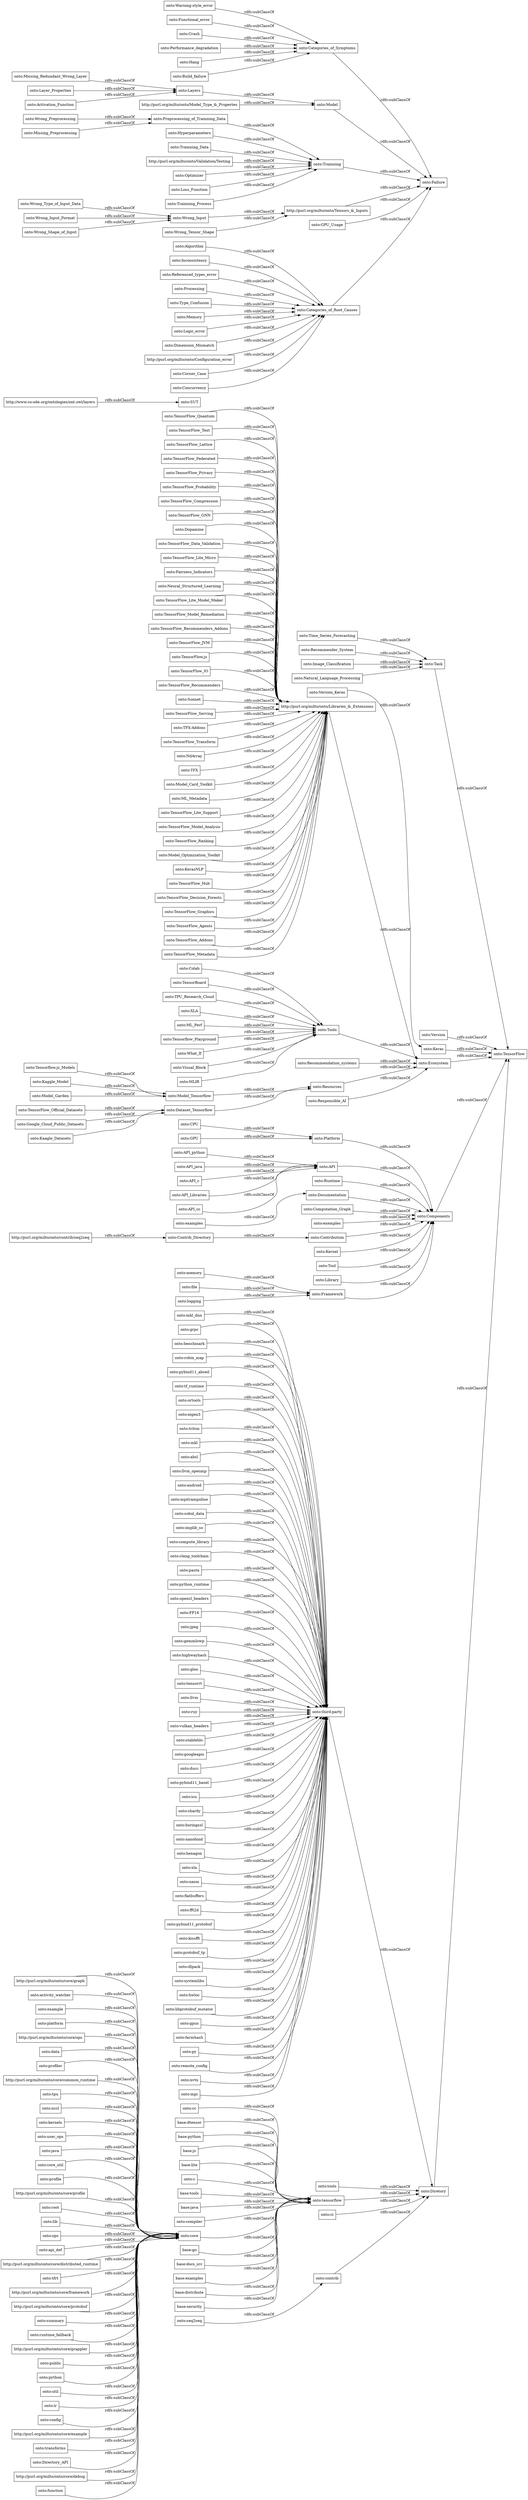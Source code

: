 digraph ar2dtool_diagram { 
rankdir=LR;
size="1000"
node [shape = rectangle, color="black"]; "onto:compute_library" "http://purl.org/milto/onto/core/common_runtime" "onto:tpu" "http://www.co-ode.org/ontologies/ont.owl/layers" "base:lite" "onto:Version_Keras" "onto:nccl" "onto:Tools" "onto:exemples" "onto:Algorithm" "onto:file" "onto:TensorFlow.js" "onto:c" "onto:kernels" "onto:highwayhash" "onto:contrib" "onto:Wrong_Shape_of_Input" "onto:gloo" "onto:Diretory" "onto:user_ops" "onto:Contrib_Directory" "onto:TensorFlow_IO" "onto:Documentation" "onto:Kernel" "onto:tensorrt" "onto:llvm" "onto:java" "onto:core_util" "onto:profile" "http://purl.org/milto/onto/core/profile" "onto:ci" "onto:TensorFlow_Recommenders" "onto:Categories_of_Symptoms" "onto:Tool" "onto:ruy" "base:tools" "onto:Preprocessing_of_Trainning_Data" "onto:Image_Classification" "onto:Wrong_Type_of_Input_Data" "onto:Sonnet" "onto:vulkan_headers" "onto:stablehlo" "onto:Version" "onto:root" "onto:Natural_Language_Processing" "onto:Hyperparameters" "onto:Library" "onto:lib" "onto:ops" "base:java" "onto:TensorFlow_Serving" "onto:Model_Garden" "onto:googleapis" "onto:ducc" "onto:api_def" "onto:Tensorflow.js_Models" "http://purl.org/milto/onto/core/distributed_runtime" "onto:pybind11_bazel" "onto:TFX-Addons" "onto:CPU" "onto:TensorFlow_Transform" "onto:GPU" "http://purl.org/milto/onto/Conﬁguration_error" "onto:icu" "onto:tfrt" "onto:Trainning_Data" "onto:NdArray" "onto:Responsible_AI" "http://purl.org/milto/onto/core/framework" "onto:shardy" "onto:TFX" "http://purl.org/milto/onto/core/protobuf" "onto:summary" "onto:boringssl" "onto:Corner_Case" "onto:nanobind" "onto:Model_Card_Toolkit" "onto:API_cc" "onto:Contribution" "onto:ML_Metadata" "onto:hexagon" "onto:compiler" "onto:Tensorflow_Playground" "onto:xla" "onto:nasm" "onto:flatbuffers" "onto:TensorFlow_Lite_Support" "onto:runtime_fallback" "http://purl.org/milto/onto/Validation/Testing" "onto:TensorFlow_Model_Analysis" "onto:fft2d" "onto:tensorflow" "http://purl.org/milto/onto/contrib/seq2seq" "onto:Kaagle_Datasets" "onto:Optimizer" "onto:pybind11_protobuf" "onto:Hang" "onto:TensorFlow_Ranking" "http://purl.org/milto/onto/core/grappler" "onto:core" "onto:Wrong_Input" "onto:Concurrency" "onto:kissfft" "onto:Wrong_Input_Format" "onto:TensorFlow_Official_Datasets" "base:go" "onto:protobuf_tp" "onto:Resources" "onto:Framework" "onto:Activation_Function" "onto:Wrong_Preprocessing" "onto:Task" "onto:What_If" "onto:Keras" "onto:Model_Optimization_Toolkit" "onto:public" "onto:dlpack" "onto:Missing_Preprocessing" "onto:Inconsistency" "onto:KerasNLP" "onto:systemlibs" "onto:Visual_Block" "onto:TensorFlow_Hub" "onto:tools" "onto:hwloc" "onto:MLIR" "onto:libprotobuf_mutator" "onto:Colab" "onto:gpus" "onto:Layers" "onto:TensorFlow_Decision_Forests" "onto:TensorFlow_Graphics" "onto:farmhash" "onto:Loss_Function" "onto:Missing_Redundant_Wrong_Layer" "onto:Trainning_Process" "onto:py" "onto:python" "onto:remote_config" "onto:API_python" "onto:Time_Series_Forecasting" "onto:util" "onto:Platform" "onto:nvtx" "onto:mpi" "onto:Referenced_types_error" "onto:TensorFlow_Agents" "onto:mkl_dnn" "onto:TensorBoard" "onto:TensorFlow_Addons" "onto:Recommender_System" "onto:grpc" "onto:ir" "onto:SUT" "onto:Build_failure" "onto:benchmark" "onto:TensorFlow_Metadata" "onto:Warning-style_error" "onto:robin_map" "onto:logging" "onto:Model" "onto:TensorFlow_Quantum" "onto:config" "onto:Layer_Properties" "onto:Processing" "onto:Type_Confusion" "onto:Trainning" "onto:Google_Cloud_Public_Datasets" "onto:TensorFlow" "base:docs_src" "base:examples" "onto:pybind11_abseil" "onto:Memory" "onto:tf_runtime" "onto:memory" "onto:TensorFlow_Text" "onto:ortools" "onto:Ecosystem" "onto:eigen3" "onto:triton" "onto:Dataset_Tensorflow" "onto:TPU_Research_Cloud" "onto:third-party" "onto:Failure" "onto:Categories_of_Root_Causes" "base:distribute" "onto:TensorFlow_Lattice" "onto:TensorFlow_Federated" "onto:TensorFlow_Privacy" "onto:mkl" "onto:API" "base:security" "onto:Kaggle_Model" "onto:TensorFlow_Probability" "http://purl.org/milto/onto/core/example" "onto:Functional_error" "http://purl.org/milto/onto/Libraries_&_Extensions" "onto:transforms" "onto:Directory_API" "onto:absl" "http://purl.org/milto/onto/core/debug" "onto:function" "onto:Logic_error" "onto:cc" "onto:XLA" "onto:Dimension_Mismatch" "onto:TensorFlow_Compression" "onto:Runtime" "onto:Model_Tensorflow" "onto:GPU_Usage" "onto:TensorFlow_GNN" "http://purl.org/milto/onto/Tensors_&_Inputs" "onto:llvm_openmp" "onto:API_java" "http://purl.org/milto/onto/core/graph" "http://purl.org/milto/onto/Model_Type_&_Propertes" "onto:Dopamine" "onto:activity_watcher" "onto:example" "onto:android" "onto:platform" "onto:seq2seq" "onto:mpitrampoline" "http://purl.org/milto/onto/core/ops" "onto:sobol_data" "onto:TensorFlow_Data_Validation" "onto:implib_so" "base:dtensor" "onto:TensorFlow_Lite_Micro" "onto:clang_toolchain" "base:python" "onto:Fairness_Indicators" "onto:Crash" "onto:API_c" "onto:API_Libraries" "onto:pasta" "onto:data" "onto:ML_Perf" "onto:Performance_degradation" "onto:Neural_Structured_Learning" "onto:TensorFlow_Lite_Model_Maker" "onto:TensorFlow_Model_Remediation" "onto:python_runtime" "onto:TensorFlow_Recommenders_Addons" "onto:opencl_headers" "onto:FP16" "onto:Wrong_Tensor_Shape" "onto:jpeg" "onto:TensorFlow_JVM" "onto:Computation_Graph" "onto:Components" "base:js" "onto:profiler" "onto:examples" "onto:gemmlowp" "onto:Recommendation_systems" ; /*classes style*/
	"http://purl.org/milto/onto/core/grappler" -> "onto:core" [ label = "rdfs:subClassOf" ];
	"onto:flatbuffers" -> "onto:third-party" [ label = "rdfs:subClassOf" ];
	"onto:Trainning_Process" -> "onto:Trainning" [ label = "rdfs:subClassOf" ];
	"onto:ML_Metadata" -> "http://purl.org/milto/onto/Libraries_&_Extensions" [ label = "rdfs:subClassOf" ];
	"onto:python_runtime" -> "onto:third-party" [ label = "rdfs:subClassOf" ];
	"onto:TensorFlow_Lite_Micro" -> "http://purl.org/milto/onto/Libraries_&_Extensions" [ label = "rdfs:subClassOf" ];
	"onto:Categories_of_Root_Causes" -> "onto:Failure" [ label = "rdfs:subClassOf" ];
	"onto:tensorrt" -> "onto:third-party" [ label = "rdfs:subClassOf" ];
	"onto:profiler" -> "onto:core" [ label = "rdfs:subClassOf" ];
	"onto:Wrong_Tensor_Shape" -> "http://purl.org/milto/onto/Tensors_&_Inputs" [ label = "rdfs:subClassOf" ];
	"onto:Wrong_Preprocessing" -> "onto:Preprocessing_of_Trainning_Data" [ label = "rdfs:subClassOf" ];
	"onto:Loss_Function" -> "onto:Trainning" [ label = "rdfs:subClassOf" ];
	"onto:root" -> "onto:core" [ label = "rdfs:subClassOf" ];
	"onto:clang_toolchain" -> "onto:third-party" [ label = "rdfs:subClassOf" ];
	"onto:examples" -> "onto:Documentation" [ label = "rdfs:subClassOf" ];
	"onto:TensorFlow_GNN" -> "http://purl.org/milto/onto/Libraries_&_Extensions" [ label = "rdfs:subClassOf" ];
	"onto:Task" -> "onto:TensorFlow" [ label = "rdfs:subClassOf" ];
	"onto:Categories_of_Symptoms" -> "onto:Failure" [ label = "rdfs:subClassOf" ];
	"http://purl.org/milto/onto/Libraries_&_Extensions" -> "onto:Ecosystem" [ label = "rdfs:subClassOf" ];
	"onto:exemples" -> "onto:Components" [ label = "rdfs:subClassOf" ];
	"onto:Version" -> "onto:TensorFlow" [ label = "rdfs:subClassOf" ];
	"onto:Logic_error" -> "onto:Categories_of_Root_Causes" [ label = "rdfs:subClassOf" ];
	"onto:fft2d" -> "onto:third-party" [ label = "rdfs:subClassOf" ];
	"http://purl.org/milto/onto/Tensors_&_Inputs" -> "onto:Failure" [ label = "rdfs:subClassOf" ];
	"onto:Visual_Block" -> "onto:Tools" [ label = "rdfs:subClassOf" ];
	"onto:sobol_data" -> "onto:third-party" [ label = "rdfs:subClassOf" ];
	"onto:tf_runtime" -> "onto:third-party" [ label = "rdfs:subClassOf" ];
	"onto:Trainning_Data" -> "onto:Trainning" [ label = "rdfs:subClassOf" ];
	"onto:robin_map" -> "onto:third-party" [ label = "rdfs:subClassOf" ];
	"onto:API_cc" -> "onto:API" [ label = "rdfs:subClassOf" ];
	"onto:triton" -> "onto:third-party" [ label = "rdfs:subClassOf" ];
	"onto:Natural_Language_Processing" -> "onto:Task" [ label = "rdfs:subClassOf" ];
	"onto:TensorFlow_Hub" -> "http://purl.org/milto/onto/Libraries_&_Extensions" [ label = "rdfs:subClassOf" ];
	"http://purl.org/milto/onto/core/graph" -> "onto:core" [ label = "rdfs:subClassOf" ];
	"onto:benchmark" -> "onto:third-party" [ label = "rdfs:subClassOf" ];
	"onto:python" -> "onto:core" [ label = "rdfs:subClassOf" ];
	"onto:MLIR" -> "onto:Tools" [ label = "rdfs:subClassOf" ];
	"onto:TFX-Addons" -> "http://purl.org/milto/onto/Libraries_&_Extensions" [ label = "rdfs:subClassOf" ];
	"onto:kissfft" -> "onto:third-party" [ label = "rdfs:subClassOf" ];
	"onto:nanobind" -> "onto:third-party" [ label = "rdfs:subClassOf" ];
	"onto:Version_Keras" -> "onto:Keras" [ label = "rdfs:subClassOf" ];
	"onto:kernels" -> "onto:core" [ label = "rdfs:subClassOf" ];
	"onto:Kaagle_Datasets" -> "onto:Dataset_Tensorflow" [ label = "rdfs:subClassOf" ];
	"onto:TensorFlow_JVM" -> "http://purl.org/milto/onto/Libraries_&_Extensions" [ label = "rdfs:subClassOf" ];
	"onto:KerasNLP" -> "http://purl.org/milto/onto/Libraries_&_Extensions" [ label = "rdfs:subClassOf" ];
	"onto:hwloc" -> "onto:third-party" [ label = "rdfs:subClassOf" ];
	"onto:Activation_Function" -> "onto:Layers" [ label = "rdfs:subClassOf" ];
	"onto:Neural_Structured_Learning" -> "http://purl.org/milto/onto/Libraries_&_Extensions" [ label = "rdfs:subClassOf" ];
	"onto:stablehlo" -> "onto:third-party" [ label = "rdfs:subClassOf" ];
	"onto:Inconsistency" -> "onto:Categories_of_Root_Causes" [ label = "rdfs:subClassOf" ];
	"http://purl.org/milto/onto/Model_Type_&_Propertes" -> "onto:Model" [ label = "rdfs:subClassOf" ];
	"onto:eigen3" -> "onto:third-party" [ label = "rdfs:subClassOf" ];
	"onto:Hang" -> "onto:Categories_of_Symptoms" [ label = "rdfs:subClassOf" ];
	"onto:Processing" -> "onto:Categories_of_Root_Causes" [ label = "rdfs:subClassOf" ];
	"onto:util" -> "onto:core" [ label = "rdfs:subClassOf" ];
	"onto:mpitrampoline" -> "onto:third-party" [ label = "rdfs:subClassOf" ];
	"onto:TensorFlow_Recommenders" -> "http://purl.org/milto/onto/Libraries_&_Extensions" [ label = "rdfs:subClassOf" ];
	"onto:lib" -> "onto:core" [ label = "rdfs:subClassOf" ];
	"onto:ML_Perf" -> "onto:Tools" [ label = "rdfs:subClassOf" ];
	"onto:CPU" -> "onto:Platform" [ label = "rdfs:subClassOf" ];
	"onto:nasm" -> "onto:third-party" [ label = "rdfs:subClassOf" ];
	"onto:Platform" -> "onto:Components" [ label = "rdfs:subClassOf" ];
	"onto:Sonnet" -> "http://purl.org/milto/onto/Libraries_&_Extensions" [ label = "rdfs:subClassOf" ];
	"onto:protobuf_tp" -> "onto:third-party" [ label = "rdfs:subClassOf" ];
	"onto:Kaggle_Model" -> "onto:Model_Tensorflow" [ label = "rdfs:subClassOf" ];
	"onto:Functional_error" -> "onto:Categories_of_Symptoms" [ label = "rdfs:subClassOf" ];
	"onto:Wrong_Type_of_Input_Data" -> "onto:Wrong_Input" [ label = "rdfs:subClassOf" ];
	"onto:Computation_Graph" -> "onto:Components" [ label = "rdfs:subClassOf" ];
	"onto:Image_Classification" -> "onto:Task" [ label = "rdfs:subClassOf" ];
	"onto:Dataset_Tensorflow" -> "onto:Resources" [ label = "rdfs:subClassOf" ];
	"onto:Framework" -> "onto:Components" [ label = "rdfs:subClassOf" ];
	"onto:tpu" -> "onto:core" [ label = "rdfs:subClassOf" ];
	"onto:Tensorflow_Playground" -> "onto:Tools" [ label = "rdfs:subClassOf" ];
	"onto:What_If" -> "onto:Tools" [ label = "rdfs:subClassOf" ];
	"onto:py" -> "onto:third-party" [ label = "rdfs:subClassOf" ];
	"onto:Performance_degradation" -> "onto:Categories_of_Symptoms" [ label = "rdfs:subClassOf" ];
	"onto:Optimizer" -> "onto:Trainning" [ label = "rdfs:subClassOf" ];
	"onto:GPU" -> "onto:Platform" [ label = "rdfs:subClassOf" ];
	"onto:TensorFlow_Graphics" -> "http://purl.org/milto/onto/Libraries_&_Extensions" [ label = "rdfs:subClassOf" ];
	"onto:public" -> "onto:core" [ label = "rdfs:subClassOf" ];
	"http://purl.org/milto/onto/core/ops" -> "onto:core" [ label = "rdfs:subClassOf" ];
	"onto:pybind11_abseil" -> "onto:third-party" [ label = "rdfs:subClassOf" ];
	"onto:TensorFlow_Model_Analysis" -> "http://purl.org/milto/onto/Libraries_&_Extensions" [ label = "rdfs:subClassOf" ];
	"onto:TPU_Research_Cloud" -> "onto:Tools" [ label = "rdfs:subClassOf" ];
	"onto:Fairness_Indicators" -> "http://purl.org/milto/onto/Libraries_&_Extensions" [ label = "rdfs:subClassOf" ];
	"onto:function" -> "onto:core" [ label = "rdfs:subClassOf" ];
	"onto:Crash" -> "onto:Categories_of_Symptoms" [ label = "rdfs:subClassOf" ];
	"onto:pybind11_protobuf" -> "onto:third-party" [ label = "rdfs:subClassOf" ];
	"onto:Preprocessing_of_Trainning_Data" -> "onto:Trainning" [ label = "rdfs:subClassOf" ];
	"onto:jpeg" -> "onto:third-party" [ label = "rdfs:subClassOf" ];
	"onto:TensorFlow_Federated" -> "http://purl.org/milto/onto/Libraries_&_Extensions" [ label = "rdfs:subClassOf" ];
	"onto:Memory" -> "onto:Categories_of_Root_Causes" [ label = "rdfs:subClassOf" ];
	"onto:TensorFlow_Lite_Model_Maker" -> "http://purl.org/milto/onto/Libraries_&_Extensions" [ label = "rdfs:subClassOf" ];
	"onto:TensorFlow_Quantum" -> "http://purl.org/milto/onto/Libraries_&_Extensions" [ label = "rdfs:subClassOf" ];
	"onto:absl" -> "onto:third-party" [ label = "rdfs:subClassOf" ];
	"onto:Google_Cloud_Public_Datasets" -> "onto:Dataset_Tensorflow" [ label = "rdfs:subClassOf" ];
	"onto:ortools" -> "onto:third-party" [ label = "rdfs:subClassOf" ];
	"onto:dlpack" -> "onto:third-party" [ label = "rdfs:subClassOf" ];
	"onto:example" -> "onto:core" [ label = "rdfs:subClassOf" ];
	"onto:ducc" -> "onto:third-party" [ label = "rdfs:subClassOf" ];
	"onto:ops" -> "onto:core" [ label = "rdfs:subClassOf" ];
	"onto:cc" -> "onto:tensorflow" [ label = "rdfs:subClassOf" ];
	"onto:user_ops" -> "onto:core" [ label = "rdfs:subClassOf" ];
	"onto:Tensorflow.js_Models" -> "onto:Model_Tensorflow" [ label = "rdfs:subClassOf" ];
	"onto:gloo" -> "onto:third-party" [ label = "rdfs:subClassOf" ];
	"onto:compiler" -> "onto:tensorflow" [ label = "rdfs:subClassOf" ];
	"onto:Corner_Case" -> "onto:Categories_of_Root_Causes" [ label = "rdfs:subClassOf" ];
	"onto:Directory_API" -> "onto:core" [ label = "rdfs:subClassOf" ];
	"onto:Warning-style_error" -> "onto:Categories_of_Symptoms" [ label = "rdfs:subClassOf" ];
	"onto:TensorFlow_Data_Validation" -> "http://purl.org/milto/onto/Libraries_&_Extensions" [ label = "rdfs:subClassOf" ];
	"onto:Tools" -> "onto:Ecosystem" [ label = "rdfs:subClassOf" ];
	"onto:config" -> "onto:core" [ label = "rdfs:subClassOf" ];
	"base:security" -> "onto:tensorflow" [ label = "rdfs:subClassOf" ];
	"onto:java" -> "onto:core" [ label = "rdfs:subClassOf" ];
	"onto:TensorFlow_Lite_Support" -> "http://purl.org/milto/onto/Libraries_&_Extensions" [ label = "rdfs:subClassOf" ];
	"onto:Dopamine" -> "http://purl.org/milto/onto/Libraries_&_Extensions" [ label = "rdfs:subClassOf" ];
	"onto:file" -> "onto:Framework" [ label = "rdfs:subClassOf" ];
	"onto:TensorFlow_Agents" -> "http://purl.org/milto/onto/Libraries_&_Extensions" [ label = "rdfs:subClassOf" ];
	"http://purl.org/milto/onto/core/protobuf" -> "onto:core" [ label = "rdfs:subClassOf" ];
	"http://purl.org/milto/onto/Conﬁguration_error" -> "onto:Categories_of_Root_Causes" [ label = "rdfs:subClassOf" ];
	"onto:Contribution" -> "onto:Components" [ label = "rdfs:subClassOf" ];
	"onto:Tool" -> "onto:Components" [ label = "rdfs:subClassOf" ];
	"onto:core" -> "onto:tensorflow" [ label = "rdfs:subClassOf" ];
	"onto:TensorFlow_Serving" -> "http://purl.org/milto/onto/Libraries_&_Extensions" [ label = "rdfs:subClassOf" ];
	"onto:profile" -> "onto:core" [ label = "rdfs:subClassOf" ];
	"onto:transforms" -> "onto:core" [ label = "rdfs:subClassOf" ];
	"onto:Missing_Redundant_Wrong_Layer" -> "onto:Layers" [ label = "rdfs:subClassOf" ];
	"onto:xla" -> "onto:third-party" [ label = "rdfs:subClassOf" ];
	"onto:Resources" -> "onto:Ecosystem" [ label = "rdfs:subClassOf" ];
	"onto:Hyperparameters" -> "onto:Trainning" [ label = "rdfs:subClassOf" ];
	"onto:TensorFlow_Probability" -> "http://purl.org/milto/onto/Libraries_&_Extensions" [ label = "rdfs:subClassOf" ];
	"onto:Documentation" -> "onto:Components" [ label = "rdfs:subClassOf" ];
	"base:java" -> "onto:tensorflow" [ label = "rdfs:subClassOf" ];
	"onto:Type_Confusion" -> "onto:Categories_of_Root_Causes" [ label = "rdfs:subClassOf" ];
	"onto:Layers" -> "onto:Model" [ label = "rdfs:subClassOf" ];
	"base:distribute" -> "onto:tensorflow" [ label = "rdfs:subClassOf" ];
	"onto:api_def" -> "onto:core" [ label = "rdfs:subClassOf" ];
	"onto:tensorflow" -> "onto:Diretory" [ label = "rdfs:subClassOf" ];
	"onto:icu" -> "onto:third-party" [ label = "rdfs:subClassOf" ];
	"onto:Trainning" -> "onto:Failure" [ label = "rdfs:subClassOf" ];
	"onto:mpi" -> "onto:third-party" [ label = "rdfs:subClassOf" ];
	"base:tools" -> "onto:tensorflow" [ label = "rdfs:subClassOf" ];
	"onto:c" -> "onto:tensorflow" [ label = "rdfs:subClassOf" ];
	"onto:tfrt" -> "onto:core" [ label = "rdfs:subClassOf" ];
	"onto:API_Libraries" -> "onto:API" [ label = "rdfs:subClassOf" ];
	"onto:TensorFlow_Addons" -> "http://purl.org/milto/onto/Libraries_&_Extensions" [ label = "rdfs:subClassOf" ];
	"onto:Recommender_System" -> "onto:Task" [ label = "rdfs:subClassOf" ];
	"onto:memory" -> "onto:Framework" [ label = "rdfs:subClassOf" ];
	"onto:llvm" -> "onto:third-party" [ label = "rdfs:subClassOf" ];
	"onto:Model_Card_Toolkit" -> "http://purl.org/milto/onto/Libraries_&_Extensions" [ label = "rdfs:subClassOf" ];
	"onto:opencl_headers" -> "onto:third-party" [ label = "rdfs:subClassOf" ];
	"onto:shardy" -> "onto:third-party" [ label = "rdfs:subClassOf" ];
	"onto:Time_Series_Forecasting" -> "onto:Task" [ label = "rdfs:subClassOf" ];
	"onto:TensorBoard" -> "onto:Tools" [ label = "rdfs:subClassOf" ];
	"onto:pasta" -> "onto:third-party" [ label = "rdfs:subClassOf" ];
	"onto:TensorFlow_Decision_Forests" -> "http://purl.org/milto/onto/Libraries_&_Extensions" [ label = "rdfs:subClassOf" ];
	"onto:API" -> "onto:Components" [ label = "rdfs:subClassOf" ];
	"onto:googleapis" -> "onto:third-party" [ label = "rdfs:subClassOf" ];
	"onto:Recommendation_systems" -> "onto:Ecosystem" [ label = "rdfs:subClassOf" ];
	"onto:runtime_fallback" -> "onto:core" [ label = "rdfs:subClassOf" ];
	"onto:TensorFlow_IO" -> "http://purl.org/milto/onto/Libraries_&_Extensions" [ label = "rdfs:subClassOf" ];
	"onto:gemmlowp" -> "onto:third-party" [ label = "rdfs:subClassOf" ];
	"onto:TensorFlow_Official_Datasets" -> "onto:Dataset_Tensorflow" [ label = "rdfs:subClassOf" ];
	"onto:FP16" -> "onto:third-party" [ label = "rdfs:subClassOf" ];
	"onto:TensorFlow_Recommenders_Addons" -> "http://purl.org/milto/onto/Libraries_&_Extensions" [ label = "rdfs:subClassOf" ];
	"onto:tools" -> "onto:Diretory" [ label = "rdfs:subClassOf" ];
	"onto:llvm_openmp" -> "onto:third-party" [ label = "rdfs:subClassOf" ];
	"onto:Kernel" -> "onto:Components" [ label = "rdfs:subClassOf" ];
	"onto:mkl_dnn" -> "onto:third-party" [ label = "rdfs:subClassOf" ];
	"onto:TFX" -> "http://purl.org/milto/onto/Libraries_&_Extensions" [ label = "rdfs:subClassOf" ];
	"onto:mkl" -> "onto:third-party" [ label = "rdfs:subClassOf" ];
	"http://purl.org/milto/onto/Validation/Testing" -> "onto:Trainning" [ label = "rdfs:subClassOf" ];
	"http://www.co-ode.org/ontologies/ont.owl/layers" -> "onto:SUT" [ label = "rdfs:subClassOf" ];
	"onto:nvtx" -> "onto:third-party" [ label = "rdfs:subClassOf" ];
	"onto:Algorithm" -> "onto:Categories_of_Root_Causes" [ label = "rdfs:subClassOf" ];
	"onto:NdArray" -> "http://purl.org/milto/onto/Libraries_&_Extensions" [ label = "rdfs:subClassOf" ];
	"onto:Runtime" -> "onto:Components" [ label = "rdfs:subClassOf" ];
	"onto:Ecosystem" -> "onto:TensorFlow" [ label = "rdfs:subClassOf" ];
	"onto:Keras" -> "onto:TensorFlow" [ label = "rdfs:subClassOf" ];
	"onto:compute_library" -> "onto:third-party" [ label = "rdfs:subClassOf" ];
	"onto:ci" -> "onto:Diretory" [ label = "rdfs:subClassOf" ];
	"base:dtensor" -> "onto:tensorflow" [ label = "rdfs:subClassOf" ];
	"onto:implib_so" -> "onto:third-party" [ label = "rdfs:subClassOf" ];
	"onto:TensorFlow_Model_Remediation" -> "http://purl.org/milto/onto/Libraries_&_Extensions" [ label = "rdfs:subClassOf" ];
	"onto:TensorFlow_Compression" -> "http://purl.org/milto/onto/Libraries_&_Extensions" [ label = "rdfs:subClassOf" ];
	"onto:seq2seq" -> "onto:contrib" [ label = "rdfs:subClassOf" ];
	"onto:pybind11_bazel" -> "onto:third-party" [ label = "rdfs:subClassOf" ];
	"onto:TensorFlow_Lattice" -> "http://purl.org/milto/onto/Libraries_&_Extensions" [ label = "rdfs:subClassOf" ];
	"onto:farmhash" -> "onto:third-party" [ label = "rdfs:subClassOf" ];
	"onto:summary" -> "onto:core" [ label = "rdfs:subClassOf" ];
	"onto:android" -> "onto:third-party" [ label = "rdfs:subClassOf" ];
	"http://purl.org/milto/onto/contrib/seq2seq" -> "onto:Contrib_Directory" [ label = "rdfs:subClassOf" ];
	"onto:GPU_Usage" -> "onto:Failure" [ label = "rdfs:subClassOf" ];
	"base:examples" -> "onto:tensorflow" [ label = "rdfs:subClassOf" ];
	"onto:logging" -> "onto:Framework" [ label = "rdfs:subClassOf" ];
	"http://purl.org/milto/onto/core/distributed_runtime" -> "onto:core" [ label = "rdfs:subClassOf" ];
	"http://purl.org/milto/onto/core/example" -> "onto:core" [ label = "rdfs:subClassOf" ];
	"onto:grpc" -> "onto:third-party" [ label = "rdfs:subClassOf" ];
	"onto:Wrong_Input" -> "http://purl.org/milto/onto/Tensors_&_Inputs" [ label = "rdfs:subClassOf" ];
	"onto:TensorFlow_Privacy" -> "http://purl.org/milto/onto/Libraries_&_Extensions" [ label = "rdfs:subClassOf" ];
	"onto:ruy" -> "onto:third-party" [ label = "rdfs:subClassOf" ];
	"onto:Model" -> "onto:Failure" [ label = "rdfs:subClassOf" ];
	"onto:Diretory" -> "onto:TensorFlow" [ label = "rdfs:subClassOf" ];
	"onto:Dimension_Mismatch" -> "onto:Categories_of_Root_Causes" [ label = "rdfs:subClassOf" ];
	"base:docs_src" -> "onto:tensorflow" [ label = "rdfs:subClassOf" ];
	"onto:core_util" -> "onto:core" [ label = "rdfs:subClassOf" ];
	"onto:Colab" -> "onto:Tools" [ label = "rdfs:subClassOf" ];
	"onto:Referenced_types_error" -> "onto:Categories_of_Root_Causes" [ label = "rdfs:subClassOf" ];
	"onto:boringssl" -> "onto:third-party" [ label = "rdfs:subClassOf" ];
	"onto:systemlibs" -> "onto:third-party" [ label = "rdfs:subClassOf" ];
	"onto:XLA" -> "onto:Tools" [ label = "rdfs:subClassOf" ];
	"onto:API_c" -> "onto:API" [ label = "rdfs:subClassOf" ];
	"base:python" -> "onto:tensorflow" [ label = "rdfs:subClassOf" ];
	"onto:Responsible_AI" -> "onto:Ecosystem" [ label = "rdfs:subClassOf" ];
	"onto:vulkan_headers" -> "onto:third-party" [ label = "rdfs:subClassOf" ];
	"onto:Missing_Preprocessing" -> "onto:Preprocessing_of_Trainning_Data" [ label = "rdfs:subClassOf" ];
	"onto:Model_Tensorflow" -> "onto:Resources" [ label = "rdfs:subClassOf" ];
	"onto:gpus" -> "onto:third-party" [ label = "rdfs:subClassOf" ];
	"onto:Build_failure" -> "onto:Categories_of_Symptoms" [ label = "rdfs:subClassOf" ];
	"http://purl.org/milto/onto/core/common_runtime" -> "onto:core" [ label = "rdfs:subClassOf" ];
	"onto:remote_config" -> "onto:third-party" [ label = "rdfs:subClassOf" ];
	"onto:API_python" -> "onto:API" [ label = "rdfs:subClassOf" ];
	"http://purl.org/milto/onto/core/profile" -> "onto:core" [ label = "rdfs:subClassOf" ];
	"http://purl.org/milto/onto/core/debug" -> "onto:core" [ label = "rdfs:subClassOf" ];
	"onto:TensorFlow_Text" -> "http://purl.org/milto/onto/Libraries_&_Extensions" [ label = "rdfs:subClassOf" ];
	"base:lite" -> "onto:tensorflow" [ label = "rdfs:subClassOf" ];
	"base:js" -> "onto:tensorflow" [ label = "rdfs:subClassOf" ];
	"onto:TensorFlow_Metadata" -> "http://purl.org/milto/onto/Libraries_&_Extensions" [ label = "rdfs:subClassOf" ];
	"http://purl.org/milto/onto/core/framework" -> "onto:core" [ label = "rdfs:subClassOf" ];
	"onto:highwayhash" -> "onto:third-party" [ label = "rdfs:subClassOf" ];
	"onto:platform" -> "onto:core" [ label = "rdfs:subClassOf" ];
	"onto:Wrong_Shape_of_Input" -> "onto:Wrong_Input" [ label = "rdfs:subClassOf" ];
	"onto:Model_Optimization_Toolkit" -> "http://purl.org/milto/onto/Libraries_&_Extensions" [ label = "rdfs:subClassOf" ];
	"onto:Wrong_Input_Format" -> "onto:Wrong_Input" [ label = "rdfs:subClassOf" ];
	"onto:TensorFlow.js" -> "http://purl.org/milto/onto/Libraries_&_Extensions" [ label = "rdfs:subClassOf" ];
	"onto:data" -> "onto:core" [ label = "rdfs:subClassOf" ];
	"onto:libprotobuf_mutator" -> "onto:third-party" [ label = "rdfs:subClassOf" ];
	"onto:Components" -> "onto:TensorFlow" [ label = "rdfs:subClassOf" ];
	"onto:Concurrency" -> "onto:Categories_of_Root_Causes" [ label = "rdfs:subClassOf" ];
	"onto:Library" -> "onto:Components" [ label = "rdfs:subClassOf" ];
	"onto:TensorFlow_Ranking" -> "http://purl.org/milto/onto/Libraries_&_Extensions" [ label = "rdfs:subClassOf" ];
	"onto:TensorFlow_Transform" -> "http://purl.org/milto/onto/Libraries_&_Extensions" [ label = "rdfs:subClassOf" ];
	"base:go" -> "onto:tensorflow" [ label = "rdfs:subClassOf" ];
	"onto:Layer_Properties" -> "onto:Layers" [ label = "rdfs:subClassOf" ];
	"onto:API_java" -> "onto:API" [ label = "rdfs:subClassOf" ];
	"onto:ir" -> "onto:core" [ label = "rdfs:subClassOf" ];
	"onto:Contrib_Directory" -> "onto:Contribution" [ label = "rdfs:subClassOf" ];
	"onto:Model_Garden" -> "onto:Model_Tensorflow" [ label = "rdfs:subClassOf" ];
	"onto:third-party" -> "onto:Diretory" [ label = "rdfs:subClassOf" ];
	"onto:nccl" -> "onto:core" [ label = "rdfs:subClassOf" ];
	"onto:contrib" -> "onto:Diretory" [ label = "rdfs:subClassOf" ];
	"onto:activity_watcher" -> "onto:core" [ label = "rdfs:subClassOf" ];
	"onto:hexagon" -> "onto:third-party" [ label = "rdfs:subClassOf" ];

}
